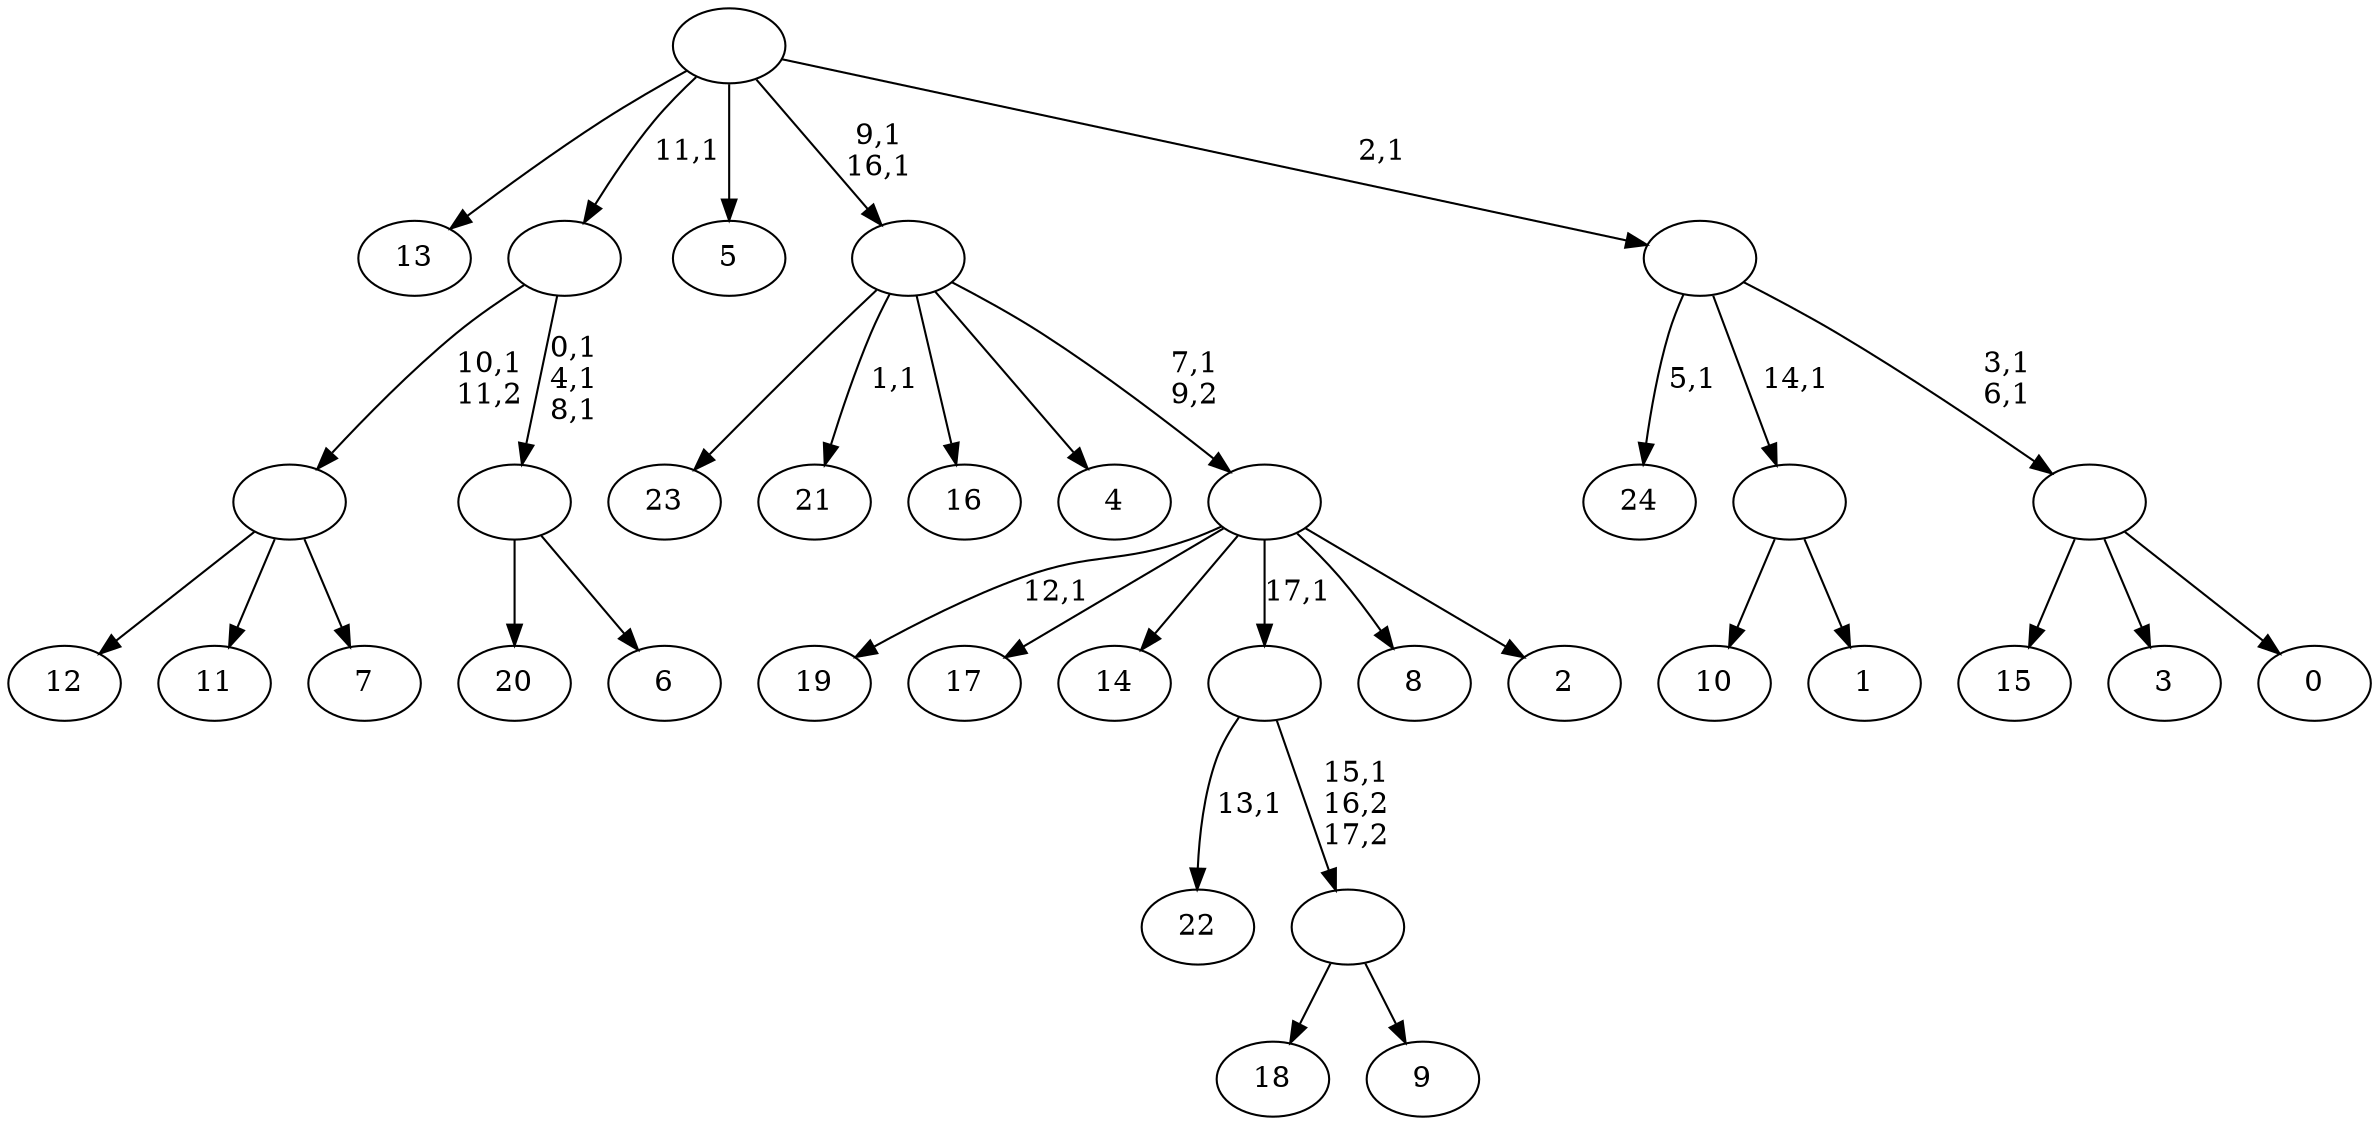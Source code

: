 digraph T {
	43 [label="24"]
	41 [label="23"]
	40 [label="22"]
	38 [label="21"]
	36 [label="20"]
	35 [label="19"]
	33 [label="18"]
	32 [label="17"]
	31 [label="16"]
	30 [label="15"]
	29 [label="14"]
	28 [label="13"]
	27 [label="12"]
	26 [label="11"]
	25 [label="10"]
	24 [label="9"]
	23 [label=""]
	22 [label=""]
	21 [label="8"]
	20 [label="7"]
	19 [label=""]
	18 [label="6"]
	17 [label=""]
	14 [label=""]
	13 [label="5"]
	12 [label="4"]
	11 [label="3"]
	10 [label="2"]
	9 [label=""]
	8 [label=""]
	6 [label="1"]
	5 [label=""]
	4 [label="0"]
	3 [label=""]
	1 [label=""]
	0 [label=""]
	23 -> 33 [label=""]
	23 -> 24 [label=""]
	22 -> 40 [label="13,1"]
	22 -> 23 [label="15,1\n16,2\n17,2"]
	19 -> 27 [label=""]
	19 -> 26 [label=""]
	19 -> 20 [label=""]
	17 -> 36 [label=""]
	17 -> 18 [label=""]
	14 -> 17 [label="0,1\n4,1\n8,1"]
	14 -> 19 [label="10,1\n11,2"]
	9 -> 35 [label="12,1"]
	9 -> 32 [label=""]
	9 -> 29 [label=""]
	9 -> 22 [label="17,1"]
	9 -> 21 [label=""]
	9 -> 10 [label=""]
	8 -> 38 [label="1,1"]
	8 -> 41 [label=""]
	8 -> 31 [label=""]
	8 -> 12 [label=""]
	8 -> 9 [label="7,1\n9,2"]
	5 -> 25 [label=""]
	5 -> 6 [label=""]
	3 -> 30 [label=""]
	3 -> 11 [label=""]
	3 -> 4 [label=""]
	1 -> 3 [label="3,1\n6,1"]
	1 -> 43 [label="5,1"]
	1 -> 5 [label="14,1"]
	0 -> 8 [label="9,1\n16,1"]
	0 -> 28 [label=""]
	0 -> 14 [label="11,1"]
	0 -> 13 [label=""]
	0 -> 1 [label="2,1"]
}
